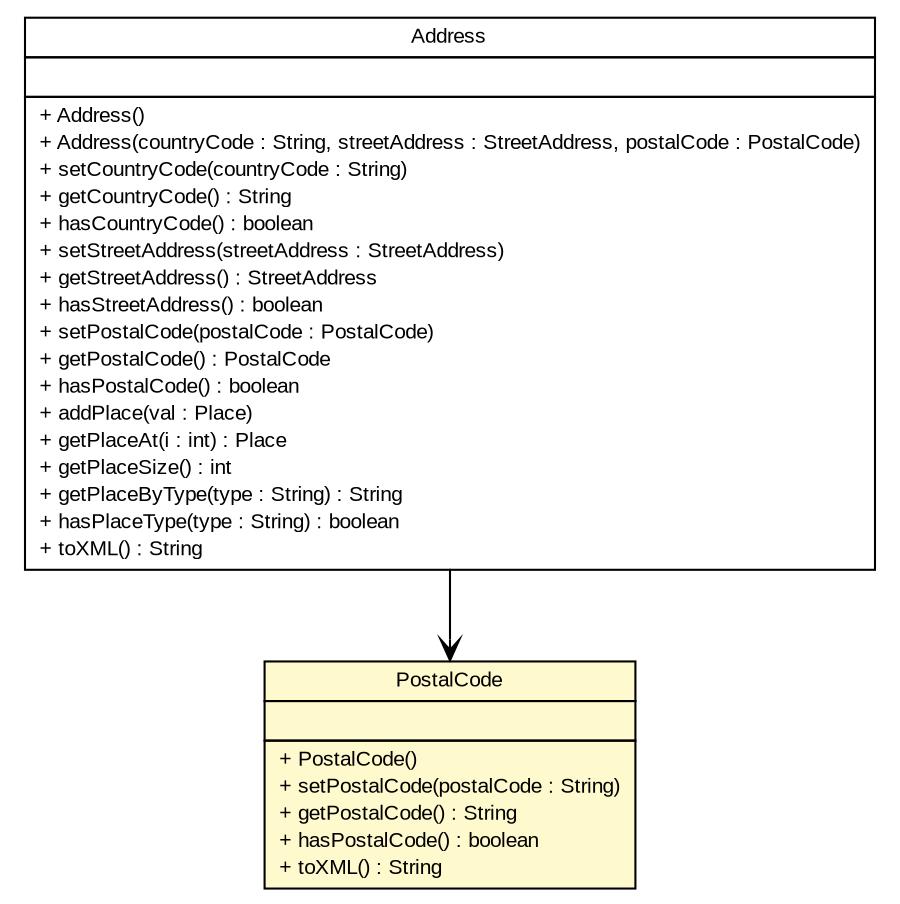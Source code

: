 #!/usr/local/bin/dot
#
# Class diagram 
# Generated by UMLGraph version R5_6-24-gf6e263 (http://www.umlgraph.org/)
#

digraph G {
	edge [fontname="arial",fontsize=10,labelfontname="arial",labelfontsize=10];
	node [fontname="arial",fontsize=10,shape=plaintext];
	nodesep=0.25;
	ranksep=0.5;
	// nl.geozet.openls.databinding.openls.PostalCode
	c320 [label=<<table title="nl.geozet.openls.databinding.openls.PostalCode" border="0" cellborder="1" cellspacing="0" cellpadding="2" port="p" bgcolor="lemonChiffon" href="./PostalCode.html">
		<tr><td><table border="0" cellspacing="0" cellpadding="1">
<tr><td align="center" balign="center"> PostalCode </td></tr>
		</table></td></tr>
		<tr><td><table border="0" cellspacing="0" cellpadding="1">
<tr><td align="left" balign="left">  </td></tr>
		</table></td></tr>
		<tr><td><table border="0" cellspacing="0" cellpadding="1">
<tr><td align="left" balign="left"> + PostalCode() </td></tr>
<tr><td align="left" balign="left"> + setPostalCode(postalCode : String) </td></tr>
<tr><td align="left" balign="left"> + getPostalCode() : String </td></tr>
<tr><td align="left" balign="left"> + hasPostalCode() : boolean </td></tr>
<tr><td align="left" balign="left"> + toXML() : String </td></tr>
		</table></td></tr>
		</table>>, URL="./PostalCode.html", fontname="arial", fontcolor="black", fontsize=10.0];
	// nl.geozet.openls.databinding.openls.Address
	c328 [label=<<table title="nl.geozet.openls.databinding.openls.Address" border="0" cellborder="1" cellspacing="0" cellpadding="2" port="p" href="./Address.html">
		<tr><td><table border="0" cellspacing="0" cellpadding="1">
<tr><td align="center" balign="center"> Address </td></tr>
		</table></td></tr>
		<tr><td><table border="0" cellspacing="0" cellpadding="1">
<tr><td align="left" balign="left">  </td></tr>
		</table></td></tr>
		<tr><td><table border="0" cellspacing="0" cellpadding="1">
<tr><td align="left" balign="left"> + Address() </td></tr>
<tr><td align="left" balign="left"> + Address(countryCode : String, streetAddress : StreetAddress, postalCode : PostalCode) </td></tr>
<tr><td align="left" balign="left"> + setCountryCode(countryCode : String) </td></tr>
<tr><td align="left" balign="left"> + getCountryCode() : String </td></tr>
<tr><td align="left" balign="left"> + hasCountryCode() : boolean </td></tr>
<tr><td align="left" balign="left"> + setStreetAddress(streetAddress : StreetAddress) </td></tr>
<tr><td align="left" balign="left"> + getStreetAddress() : StreetAddress </td></tr>
<tr><td align="left" balign="left"> + hasStreetAddress() : boolean </td></tr>
<tr><td align="left" balign="left"> + setPostalCode(postalCode : PostalCode) </td></tr>
<tr><td align="left" balign="left"> + getPostalCode() : PostalCode </td></tr>
<tr><td align="left" balign="left"> + hasPostalCode() : boolean </td></tr>
<tr><td align="left" balign="left"> + addPlace(val : Place) </td></tr>
<tr><td align="left" balign="left"> + getPlaceAt(i : int) : Place </td></tr>
<tr><td align="left" balign="left"> + getPlaceSize() : int </td></tr>
<tr><td align="left" balign="left"> + getPlaceByType(type : String) : String </td></tr>
<tr><td align="left" balign="left"> + hasPlaceType(type : String) : boolean </td></tr>
<tr><td align="left" balign="left"> + toXML() : String </td></tr>
		</table></td></tr>
		</table>>, URL="./Address.html", fontname="arial", fontcolor="black", fontsize=10.0];
	// nl.geozet.openls.databinding.openls.Address NAVASSOC nl.geozet.openls.databinding.openls.PostalCode
	c328:p -> c320:p [taillabel="", label="", headlabel="", fontname="arial", fontcolor="black", fontsize=10.0, color="black", arrowhead=open];
}


